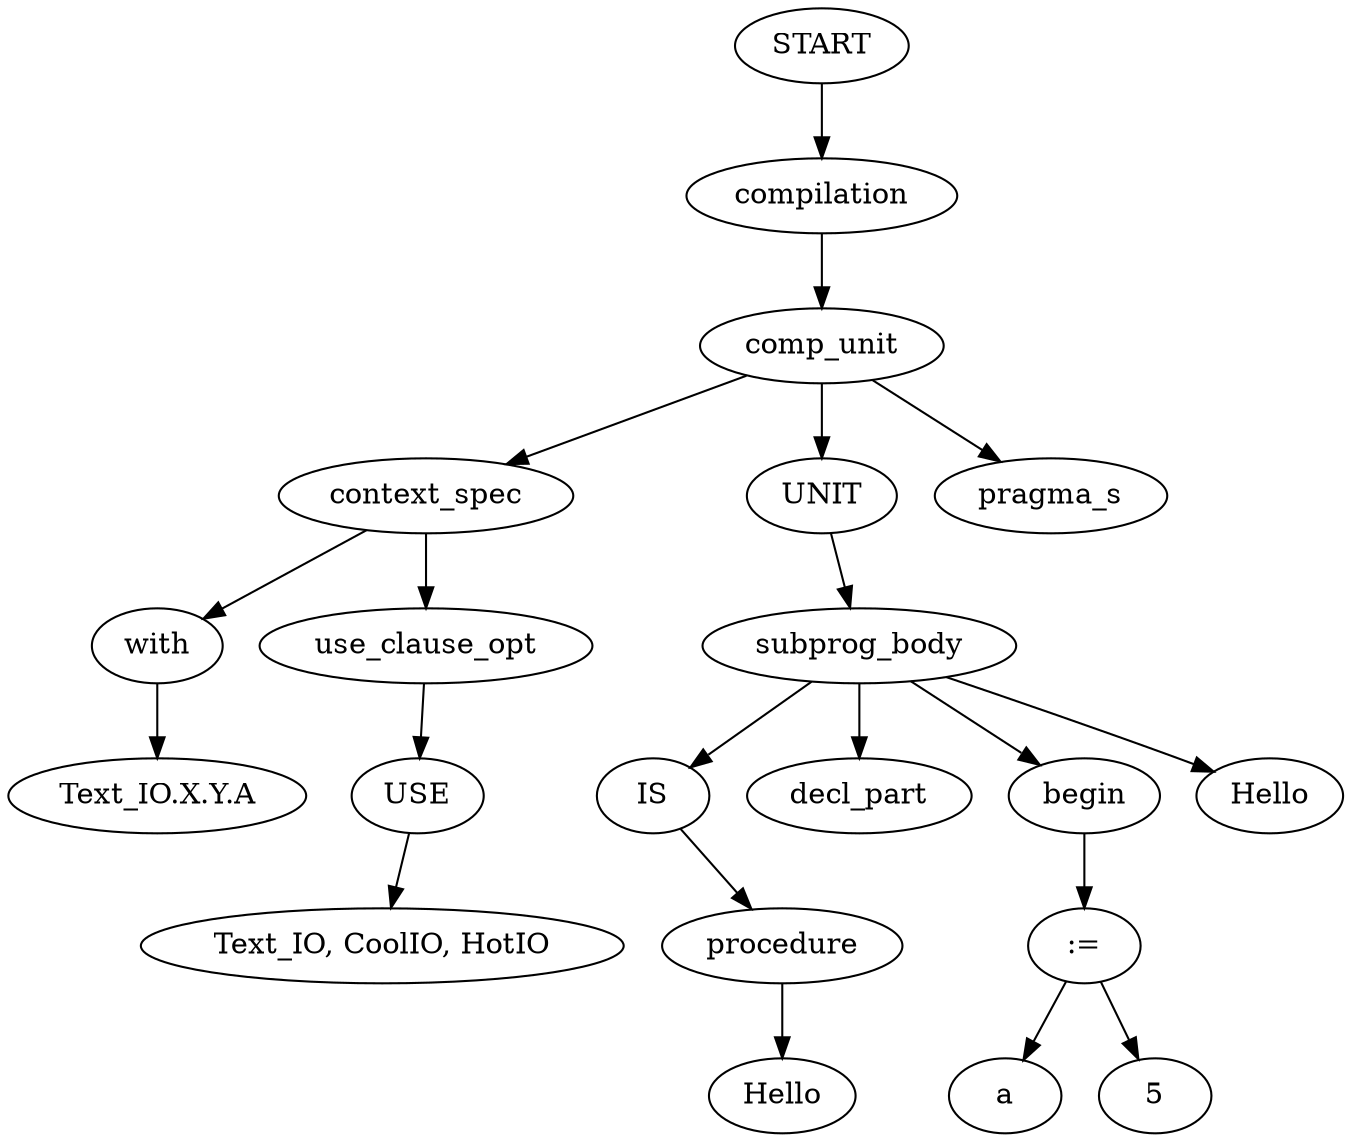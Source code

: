 // Abstract Syntax Tree
digraph {
	"0x7f2bcb2a4400" [label=START]
	"0x7f2bcb2c2ef0" [label=compilation]
	"0x7f2bcb2a4400" -> "0x7f2bcb2c2ef0"
	"0x7f2bcb2aa320" [label=comp_unit]
	"0x7f2bcb2c2ef0" -> "0x7f2bcb2aa320"
	"0x7f2bcb2a4080" [label=context_spec]
	"0x7f2bcb2aa320" -> "0x7f2bcb2a4080"
	"0x7f2bcb2c2ba8" [label=with]
	"0x7f2bcb2a4080" -> "0x7f2bcb2c2ba8"
	"0x7f2bcb2c2dd8" [label="Text_IO.X.Y.A"]
	"0x7f2bcb2c2ba8" -> "0x7f2bcb2c2dd8"
	"0x7f2bcb53eb38" [label=use_clause_opt]
	"0x7f2bcb2a4080" -> "0x7f2bcb53eb38"
	"0x7f2bcb53ea20" [label=USE]
	"0x7f2bcb53eb38" -> "0x7f2bcb53ea20"
	"0x7f2bcb53ee80" [label="Text_IO, CoolIO, HotIO"]
	"0x7f2bcb53ea20" -> "0x7f2bcb53ee80"
	"0x7f2bcb2c2f60" [label=UNIT]
	"0x7f2bcb2aa320" -> "0x7f2bcb2c2f60"
	"0x7f2bcb2aa3c8" [label=subprog_body]
	"0x7f2bcb2c2f60" -> "0x7f2bcb2aa3c8"
	"0x7f2bcb2c2fd0" [label=IS]
	"0x7f2bcb2aa3c8" -> "0x7f2bcb2c2fd0"
	"0x7f2bcb2aa080" [label=procedure]
	"0x7f2bcb2c2fd0" -> "0x7f2bcb2aa080"
	"0x7f2bcb2c2f28" [label=Hello]
	"0x7f2bcb2aa080" -> "0x7f2bcb2c2f28"
	"0x7f2bcb2c2f98" [label=decl_part]
	"0x7f2bcb2aa3c8" -> "0x7f2bcb2c2f98"
	"0x7f2bcb2aa358" [label=begin]
	"0x7f2bcb2aa3c8" -> "0x7f2bcb2aa358"
	"0x7f2bcb2aa208" [label=":="]
	"0x7f2bcb2aa358" -> "0x7f2bcb2aa208"
	"0x7f2bcb2aa128" [label=a]
	"0x7f2bcb2aa208" -> "0x7f2bcb2aa128"
	"0x7f2bcb2c2c18" [label=5]
	"0x7f2bcb2aa208" -> "0x7f2bcb2c2c18"
	"0x7f2bcb2aa198" [label=Hello]
	"0x7f2bcb2aa3c8" -> "0x7f2bcb2aa198"
	"0x7f2bcb2aa400" [label=pragma_s]
	"0x7f2bcb2aa320" -> "0x7f2bcb2aa400"
}

